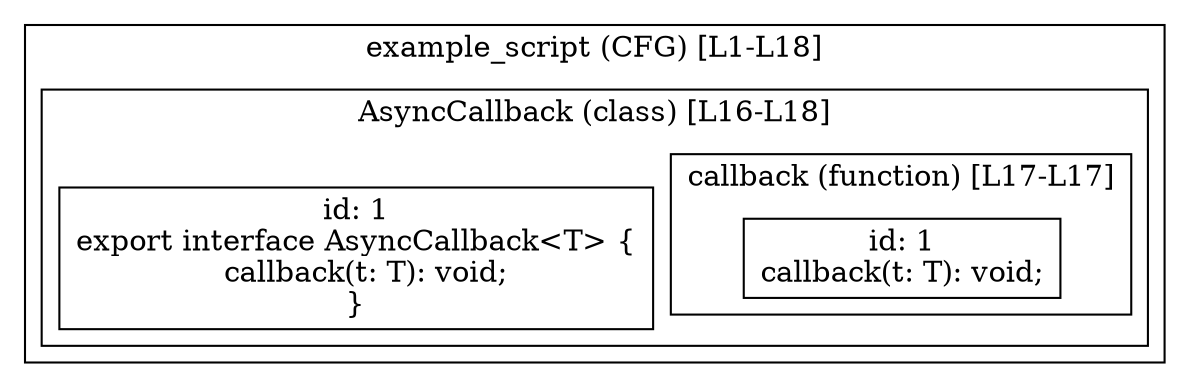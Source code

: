 digraph "17.ts" {
  subgraph "cluster_1" {
    label="example_script (CFG) [L1-L18]";
  subgraph "cluster_2" {
    label="AsyncCallback (class) [L16-L18]";
    node_2_1 [label="id: 1\nexport interface AsyncCallback<T> {
  callback(t: T): void;
}", shape=box];
  subgraph "cluster_3" {
    label="callback (function) [L17-L17]";
    node_3_1 [label="id: 1\ncallback(t: T): void;", shape=box];
  }
  }
  }
}